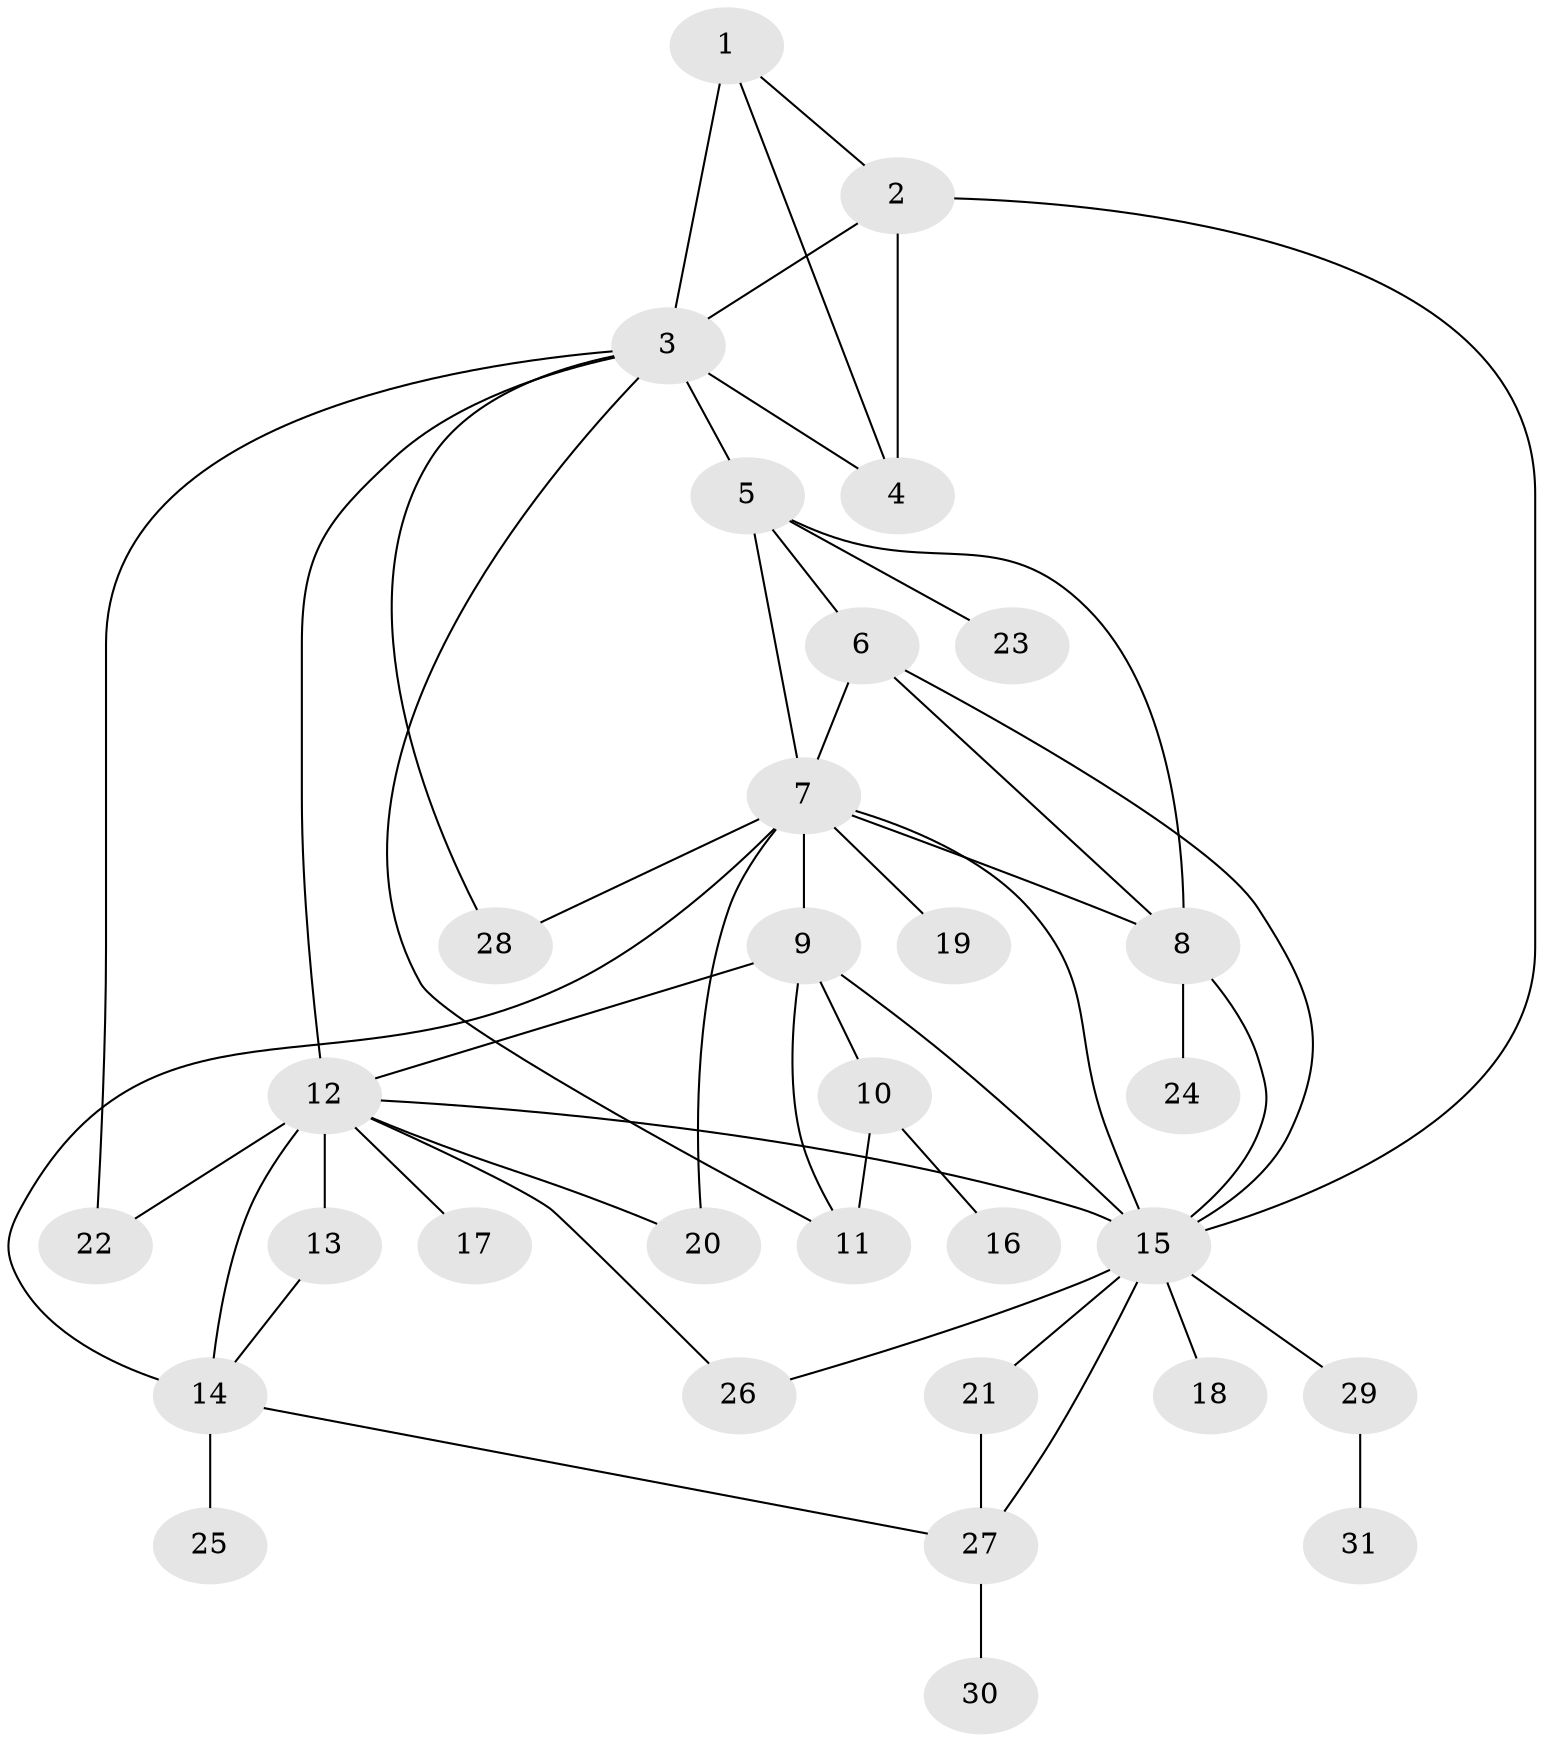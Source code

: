// original degree distribution, {6: 0.039603960396039604, 9: 0.0297029702970297, 5: 0.06930693069306931, 11: 0.0297029702970297, 8: 0.039603960396039604, 4: 0.019801980198019802, 7: 0.039603960396039604, 12: 0.009900990099009901, 1: 0.5346534653465347, 3: 0.009900990099009901, 2: 0.1782178217821782}
// Generated by graph-tools (version 1.1) at 2025/52/03/04/25 22:52:06]
// undirected, 31 vertices, 52 edges
graph export_dot {
  node [color=gray90,style=filled];
  1;
  2;
  3;
  4;
  5;
  6;
  7;
  8;
  9;
  10;
  11;
  12;
  13;
  14;
  15;
  16;
  17;
  18;
  19;
  20;
  21;
  22;
  23;
  24;
  25;
  26;
  27;
  28;
  29;
  30;
  31;
  1 -- 2 [weight=1.0];
  1 -- 3 [weight=2.0];
  1 -- 4 [weight=1.0];
  2 -- 3 [weight=2.0];
  2 -- 4 [weight=1.0];
  2 -- 15 [weight=1.0];
  3 -- 4 [weight=2.0];
  3 -- 5 [weight=1.0];
  3 -- 11 [weight=1.0];
  3 -- 12 [weight=1.0];
  3 -- 22 [weight=2.0];
  3 -- 28 [weight=1.0];
  5 -- 6 [weight=1.0];
  5 -- 7 [weight=2.0];
  5 -- 8 [weight=1.0];
  5 -- 23 [weight=1.0];
  6 -- 7 [weight=2.0];
  6 -- 8 [weight=1.0];
  6 -- 15 [weight=2.0];
  7 -- 8 [weight=2.0];
  7 -- 9 [weight=1.0];
  7 -- 14 [weight=1.0];
  7 -- 15 [weight=1.0];
  7 -- 19 [weight=1.0];
  7 -- 20 [weight=1.0];
  7 -- 28 [weight=2.0];
  8 -- 15 [weight=1.0];
  8 -- 24 [weight=1.0];
  9 -- 10 [weight=3.0];
  9 -- 11 [weight=3.0];
  9 -- 12 [weight=1.0];
  9 -- 15 [weight=1.0];
  10 -- 11 [weight=1.0];
  10 -- 16 [weight=1.0];
  12 -- 13 [weight=3.0];
  12 -- 14 [weight=3.0];
  12 -- 15 [weight=1.0];
  12 -- 17 [weight=1.0];
  12 -- 20 [weight=2.0];
  12 -- 22 [weight=1.0];
  12 -- 26 [weight=1.0];
  13 -- 14 [weight=1.0];
  14 -- 25 [weight=1.0];
  14 -- 27 [weight=1.0];
  15 -- 18 [weight=1.0];
  15 -- 21 [weight=2.0];
  15 -- 26 [weight=1.0];
  15 -- 27 [weight=1.0];
  15 -- 29 [weight=1.0];
  21 -- 27 [weight=1.0];
  27 -- 30 [weight=1.0];
  29 -- 31 [weight=1.0];
}
